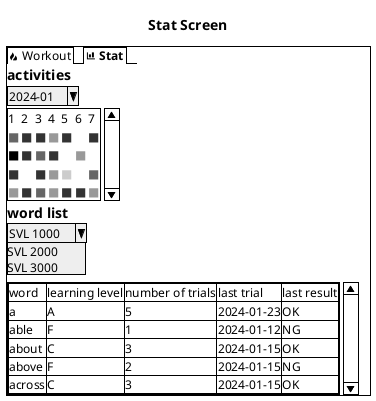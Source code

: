 @startsalt
{
{+
title Stat Screen

  {/ <&fire> Workout | <b><&bar-chart> Stat</b> }

  == activities
  ^2024-01^
  {SI
    1 | 2 | 3 | 4 | 5 | 6 | 7
    <color:#666666>■|<color:#333333>■|<color:#333333>■|<color:#999999>■|<color:#333333>■|<color:#FFFFFF>■|<color:#333333>■
    <color:#000000>■|<color:#333333>■|<color:#666666>■|<color:#333333>■|<color:#FFFFFF>■|<color:#999999>■|<color:#FFFFFF>■
    <color:#333333>■|<color:#FFFFFF>■|<color:#333333>■|<color:#999999>■|<color:#CCCCCC>■|<color:#FFFFFF>■|<color:#666666>■
    <color:#999999>■|<color:#333333>■|<color:#666666>■|<color:#999999>■|<color:#333333>■|<color:#333333>■|<color:#999999>■
  }

  == word list
  ^SVL 1000^^SVL 2000^^SVL 3000^
  .
  .
  {SI
    {#
    word | learning level | number of trials | last trial | last result
    a | A | 5 | 2024-01-23 | OK
    able | F | 1 | 2024-01-12 | NG
    about | C | 3 | 2024-01-15 | OK
    above | F | 2 | 2024-01-15 | NG
    across | C | 3 | 2024-01-15 | OK

    }
  }
}
}
@endsalt

